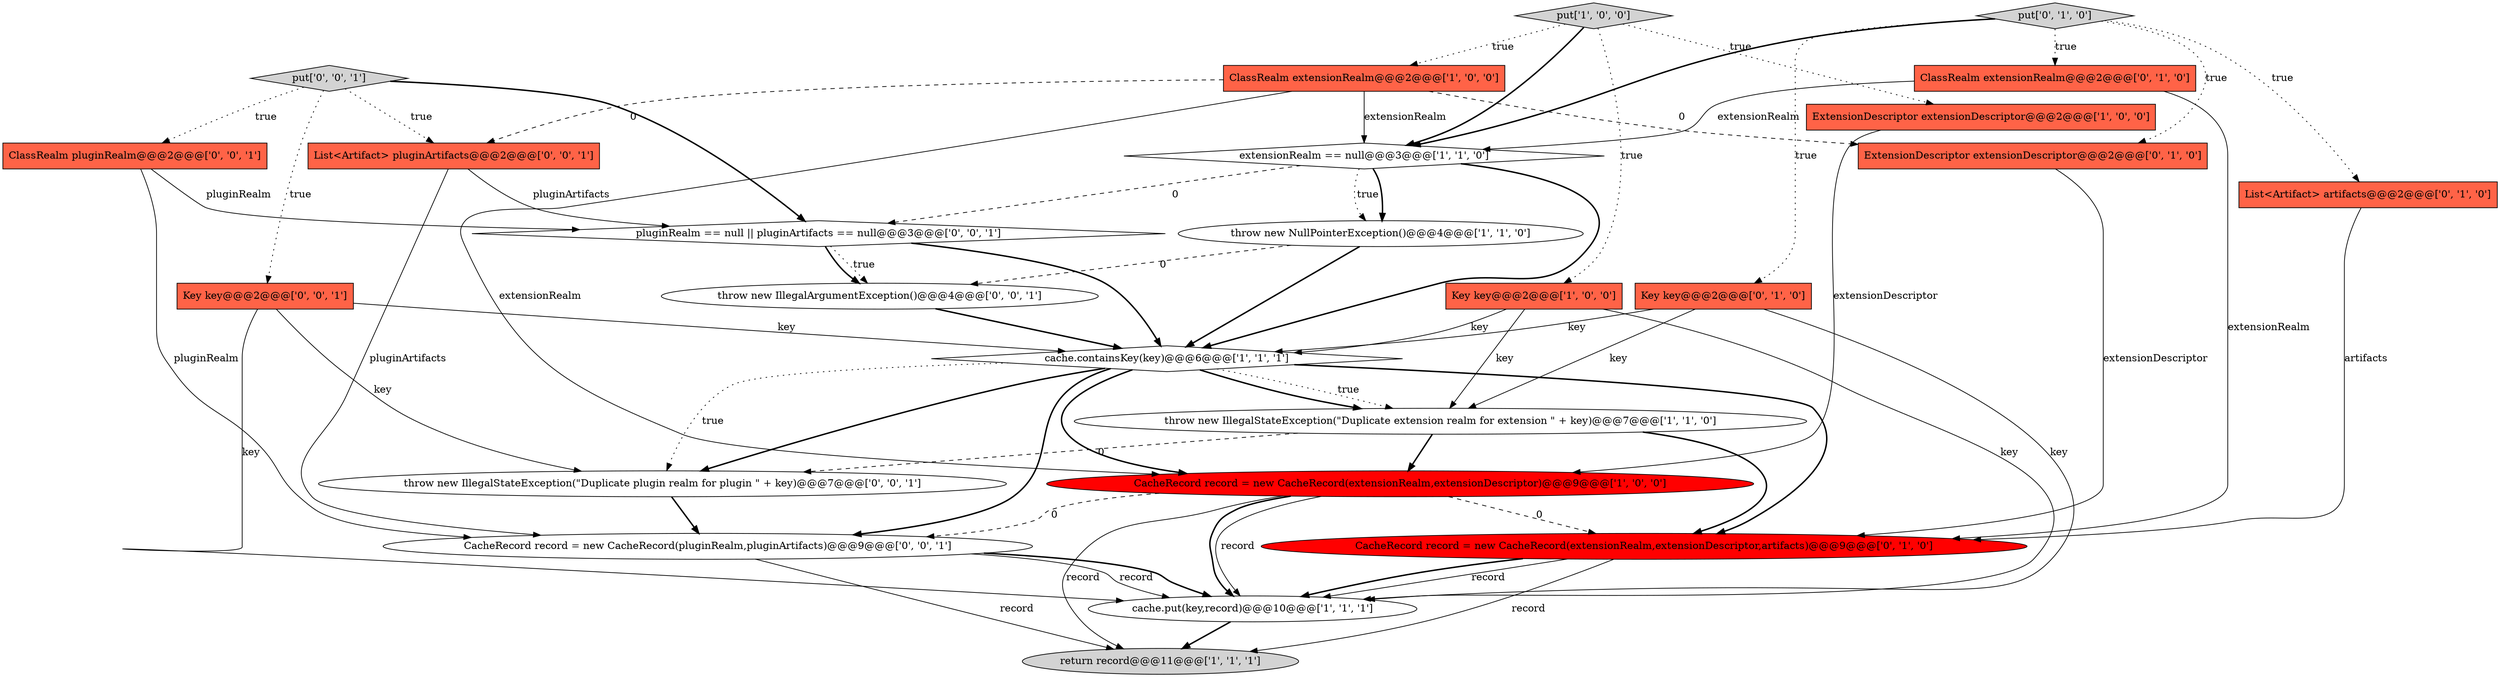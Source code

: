 digraph {
2 [style = filled, label = "cache.containsKey(key)@@@6@@@['1', '1', '1']", fillcolor = white, shape = diamond image = "AAA0AAABBB1BBB"];
10 [style = filled, label = "CacheRecord record = new CacheRecord(extensionRealm,extensionDescriptor)@@@9@@@['1', '0', '0']", fillcolor = red, shape = ellipse image = "AAA1AAABBB1BBB"];
5 [style = filled, label = "throw new IllegalStateException(\"Duplicate extension realm for extension \" + key)@@@7@@@['1', '1', '0']", fillcolor = white, shape = ellipse image = "AAA0AAABBB1BBB"];
15 [style = filled, label = "ExtensionDescriptor extensionDescriptor@@@2@@@['0', '1', '0']", fillcolor = tomato, shape = box image = "AAA1AAABBB2BBB"];
22 [style = filled, label = "CacheRecord record = new CacheRecord(pluginRealm,pluginArtifacts)@@@9@@@['0', '0', '1']", fillcolor = white, shape = ellipse image = "AAA0AAABBB3BBB"];
20 [style = filled, label = "List<Artifact> pluginArtifacts@@@2@@@['0', '0', '1']", fillcolor = tomato, shape = box image = "AAA0AAABBB3BBB"];
11 [style = filled, label = "List<Artifact> artifacts@@@2@@@['0', '1', '0']", fillcolor = tomato, shape = box image = "AAA0AAABBB2BBB"];
24 [style = filled, label = "throw new IllegalArgumentException()@@@4@@@['0', '0', '1']", fillcolor = white, shape = ellipse image = "AAA0AAABBB3BBB"];
23 [style = filled, label = "throw new IllegalStateException(\"Duplicate plugin realm for plugin \" + key)@@@7@@@['0', '0', '1']", fillcolor = white, shape = ellipse image = "AAA0AAABBB3BBB"];
3 [style = filled, label = "cache.put(key,record)@@@10@@@['1', '1', '1']", fillcolor = white, shape = ellipse image = "AAA0AAABBB1BBB"];
12 [style = filled, label = "CacheRecord record = new CacheRecord(extensionRealm,extensionDescriptor,artifacts)@@@9@@@['0', '1', '0']", fillcolor = red, shape = ellipse image = "AAA1AAABBB2BBB"];
4 [style = filled, label = "Key key@@@2@@@['1', '0', '0']", fillcolor = tomato, shape = box image = "AAA0AAABBB1BBB"];
17 [style = filled, label = "Key key@@@2@@@['0', '0', '1']", fillcolor = tomato, shape = box image = "AAA0AAABBB3BBB"];
21 [style = filled, label = "put['0', '0', '1']", fillcolor = lightgray, shape = diamond image = "AAA0AAABBB3BBB"];
6 [style = filled, label = "return record@@@11@@@['1', '1', '1']", fillcolor = lightgray, shape = ellipse image = "AAA0AAABBB1BBB"];
13 [style = filled, label = "Key key@@@2@@@['0', '1', '0']", fillcolor = tomato, shape = box image = "AAA0AAABBB2BBB"];
19 [style = filled, label = "pluginRealm == null || pluginArtifacts == null@@@3@@@['0', '0', '1']", fillcolor = white, shape = diamond image = "AAA0AAABBB3BBB"];
14 [style = filled, label = "ClassRealm extensionRealm@@@2@@@['0', '1', '0']", fillcolor = tomato, shape = box image = "AAA0AAABBB2BBB"];
8 [style = filled, label = "throw new NullPointerException()@@@4@@@['1', '1', '0']", fillcolor = white, shape = ellipse image = "AAA0AAABBB1BBB"];
9 [style = filled, label = "ClassRealm extensionRealm@@@2@@@['1', '0', '0']", fillcolor = tomato, shape = box image = "AAA1AAABBB1BBB"];
1 [style = filled, label = "put['1', '0', '0']", fillcolor = lightgray, shape = diamond image = "AAA0AAABBB1BBB"];
7 [style = filled, label = "ExtensionDescriptor extensionDescriptor@@@2@@@['1', '0', '0']", fillcolor = tomato, shape = box image = "AAA0AAABBB1BBB"];
18 [style = filled, label = "ClassRealm pluginRealm@@@2@@@['0', '0', '1']", fillcolor = tomato, shape = box image = "AAA0AAABBB3BBB"];
16 [style = filled, label = "put['0', '1', '0']", fillcolor = lightgray, shape = diamond image = "AAA0AAABBB2BBB"];
0 [style = filled, label = "extensionRealm == null@@@3@@@['1', '1', '0']", fillcolor = white, shape = diamond image = "AAA0AAABBB1BBB"];
9->20 [style = dashed, label="0"];
5->10 [style = bold, label=""];
17->2 [style = solid, label="key"];
16->0 [style = bold, label=""];
21->20 [style = dotted, label="true"];
12->6 [style = solid, label="record"];
7->10 [style = solid, label="extensionDescriptor"];
16->13 [style = dotted, label="true"];
4->5 [style = solid, label="key"];
24->2 [style = bold, label=""];
15->12 [style = solid, label="extensionDescriptor"];
21->18 [style = dotted, label="true"];
21->19 [style = bold, label=""];
5->23 [style = dashed, label="0"];
0->19 [style = dashed, label="0"];
0->2 [style = bold, label=""];
22->3 [style = solid, label="record"];
10->12 [style = dashed, label="0"];
13->5 [style = solid, label="key"];
10->3 [style = solid, label="record"];
2->23 [style = dotted, label="true"];
10->3 [style = bold, label=""];
3->6 [style = bold, label=""];
21->17 [style = dotted, label="true"];
13->3 [style = solid, label="key"];
1->4 [style = dotted, label="true"];
1->0 [style = bold, label=""];
13->2 [style = solid, label="key"];
19->24 [style = dotted, label="true"];
19->2 [style = bold, label=""];
4->3 [style = solid, label="key"];
2->10 [style = bold, label=""];
8->24 [style = dashed, label="0"];
10->22 [style = dashed, label="0"];
2->12 [style = bold, label=""];
20->19 [style = solid, label="pluginArtifacts"];
19->24 [style = bold, label=""];
9->0 [style = solid, label="extensionRealm"];
0->8 [style = dotted, label="true"];
1->7 [style = dotted, label="true"];
18->22 [style = solid, label="pluginRealm"];
18->19 [style = solid, label="pluginRealm"];
2->23 [style = bold, label=""];
22->3 [style = bold, label=""];
23->22 [style = bold, label=""];
14->0 [style = solid, label="extensionRealm"];
12->3 [style = solid, label="record"];
8->2 [style = bold, label=""];
17->23 [style = solid, label="key"];
5->12 [style = bold, label=""];
9->15 [style = dashed, label="0"];
22->6 [style = solid, label="record"];
11->12 [style = solid, label="artifacts"];
1->9 [style = dotted, label="true"];
16->14 [style = dotted, label="true"];
0->8 [style = bold, label=""];
17->3 [style = solid, label="key"];
14->12 [style = solid, label="extensionRealm"];
20->22 [style = solid, label="pluginArtifacts"];
12->3 [style = bold, label=""];
10->6 [style = solid, label="record"];
9->10 [style = solid, label="extensionRealm"];
2->5 [style = dotted, label="true"];
16->11 [style = dotted, label="true"];
2->22 [style = bold, label=""];
4->2 [style = solid, label="key"];
2->5 [style = bold, label=""];
16->15 [style = dotted, label="true"];
}

